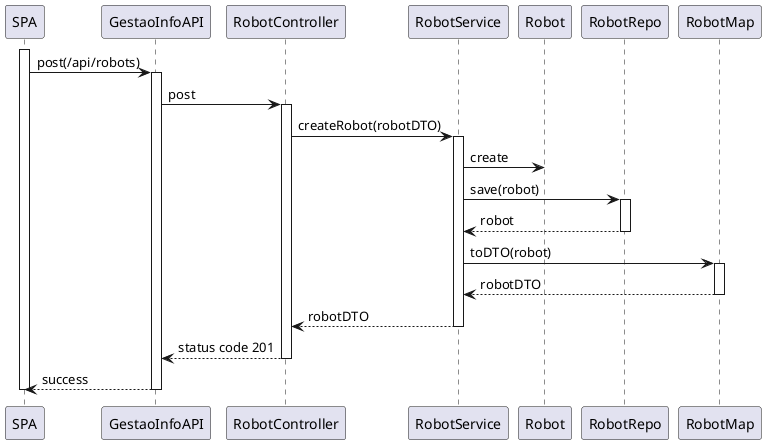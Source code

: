 @startuml

activate SPA
SPA -> GestaoInfoAPI : post(/api/robots)
activate GestaoInfoAPI

GestaoInfoAPI -> RobotController : post
activate RobotController

RobotController -> RobotService : createRobot(robotDTO)
activate RobotService

RobotService -> Robot : create

RobotService -> RobotRepo : save(robot)
activate RobotRepo

RobotRepo --> RobotService : robot
deactivate RobotRepo

RobotService -> RobotMap : toDTO(robot)
activate RobotMap

RobotMap --> RobotService : robotDTO
deactivate RobotMap

RobotService --> RobotController : robotDTO
deactivate RobotService

RobotController --> GestaoInfoAPI : status code 201
deactivate RobotController

GestaoInfoAPI --> SPA : success
deactivate GestaoInfoAPI

deactivate SPA

@enduml